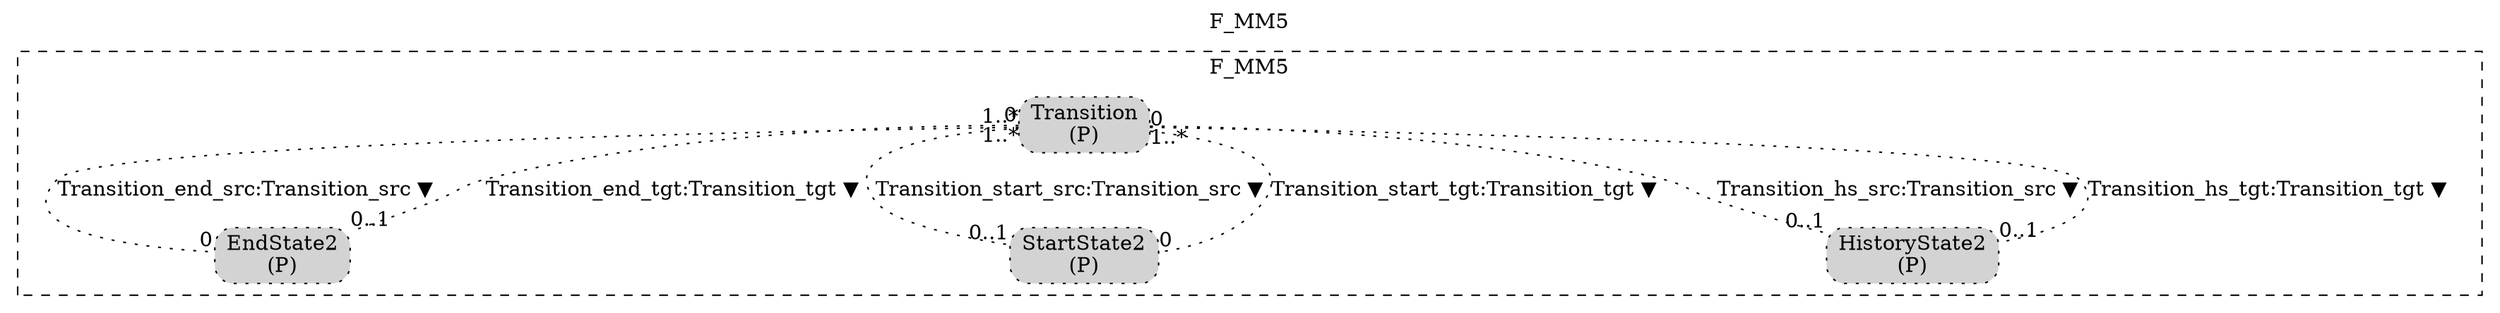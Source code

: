 digraph {graph[label=F_MM5,labelloc=tl,labelfontsize=12];
subgraph cluster_F_MM5{style=dashed;label=F_MM5;
"PEndState2"[shape=box,fillcolor=lightgray,style ="rounded,filled,dotted",label=<EndState2<br/>(P)>];
"PStartState2"[shape=box,fillcolor=lightgray,style ="rounded,filled,dotted",label=<StartState2<br/>(P)>];
"PTransition"[shape=box,fillcolor=lightgray,style ="rounded,filled,dotted",label=<Transition<br/>(P)>];
"PHistoryState2"[shape=box,fillcolor=lightgray,style ="rounded,filled,dotted",label=<HistoryState2<br/>(P)>];

"PTransition"->"PEndState2"[label="Transition_end_src:Transition_src ▼",dir=none,taillabel="0",headlabel="0",style=dotted];
"PTransition"->"PEndState2"[label="Transition_end_tgt:Transition_tgt ▼",dir=none,taillabel="1..*",headlabel="0..1",style=dotted];
"PTransition"->"PStartState2"[label="Transition_start_src:Transition_src ▼",dir=none,taillabel="1..*",headlabel="0..1",style=dotted];
"PTransition"->"PStartState2"[label="Transition_start_tgt:Transition_tgt ▼",dir=none,taillabel="0",headlabel="0",style=dotted];
"PTransition"->"PHistoryState2"[label="Transition_hs_src:Transition_src ▼",dir=none,taillabel="",headlabel="0..1",style=dotted];
"PTransition"->"PHistoryState2"[label="Transition_hs_tgt:Transition_tgt ▼",dir=none,taillabel="1..*",headlabel="0..1",style=dotted];

}




}